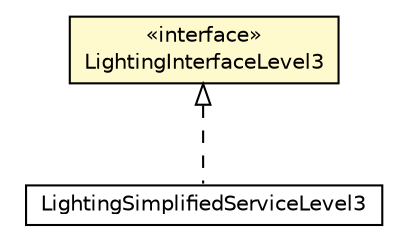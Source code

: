 #!/usr/local/bin/dot
#
# Class diagram 
# Generated by UMLGraph version R5_6-24-gf6e263 (http://www.umlgraph.org/)
#

digraph G {
	edge [fontname="Helvetica",fontsize=10,labelfontname="Helvetica",labelfontsize=10];
	node [fontname="Helvetica",fontsize=10,shape=plaintext];
	nodesep=0.25;
	ranksep=0.5;
	// org.universAAL.ontology.lighting.simple.LightingInterfaceLevel3
	c12306 [label=<<table title="org.universAAL.ontology.lighting.simple.LightingInterfaceLevel3" border="0" cellborder="1" cellspacing="0" cellpadding="2" port="p" bgcolor="lemonChiffon" href="./LightingInterfaceLevel3.html">
		<tr><td><table border="0" cellspacing="0" cellpadding="1">
<tr><td align="center" balign="center"> &#171;interface&#187; </td></tr>
<tr><td align="center" balign="center"> LightingInterfaceLevel3 </td></tr>
		</table></td></tr>
		</table>>, URL="./LightingInterfaceLevel3.html", fontname="Helvetica", fontcolor="black", fontsize=10.0];
	// org.universAAL.samples.lighting.server_simple.LightingSimplifiedServiceLevel3
	c12334 [label=<<table title="org.universAAL.samples.lighting.server_simple.LightingSimplifiedServiceLevel3" border="0" cellborder="1" cellspacing="0" cellpadding="2" port="p" href="../../../samples/lighting/server_simple/LightingSimplifiedServiceLevel3.html">
		<tr><td><table border="0" cellspacing="0" cellpadding="1">
<tr><td align="center" balign="center"> LightingSimplifiedServiceLevel3 </td></tr>
		</table></td></tr>
		</table>>, URL="../../../samples/lighting/server_simple/LightingSimplifiedServiceLevel3.html", fontname="Helvetica", fontcolor="black", fontsize=10.0];
	//org.universAAL.samples.lighting.server_simple.LightingSimplifiedServiceLevel3 implements org.universAAL.ontology.lighting.simple.LightingInterfaceLevel3
	c12306:p -> c12334:p [dir=back,arrowtail=empty,style=dashed];
}

